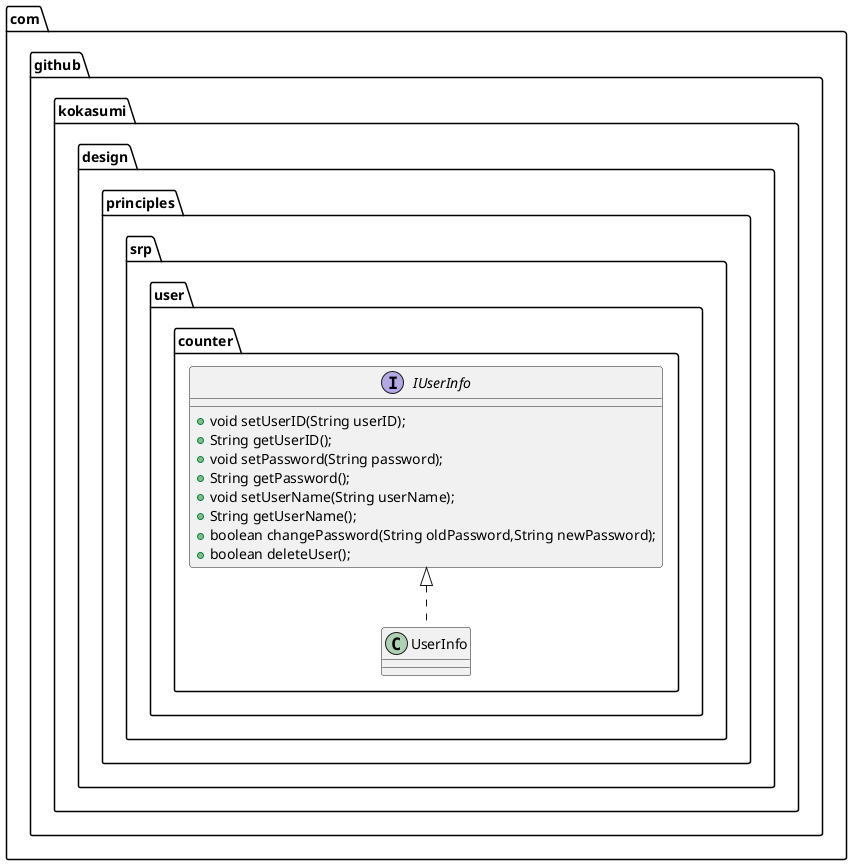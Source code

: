@startuml
package com.github.kokasumi.design.principles.srp.user.counter {
interface IUserInfo {
 + void setUserID(String userID);
 + String getUserID();
 + void setPassword(String password);
 + String getPassword();
 + void setUserName(String userName);
 + String getUserName();
 + boolean changePassword(String oldPassword,String newPassword);
 + boolean deleteUser();
}
class UserInfo implements IUserInfo {
}
}
@enduml